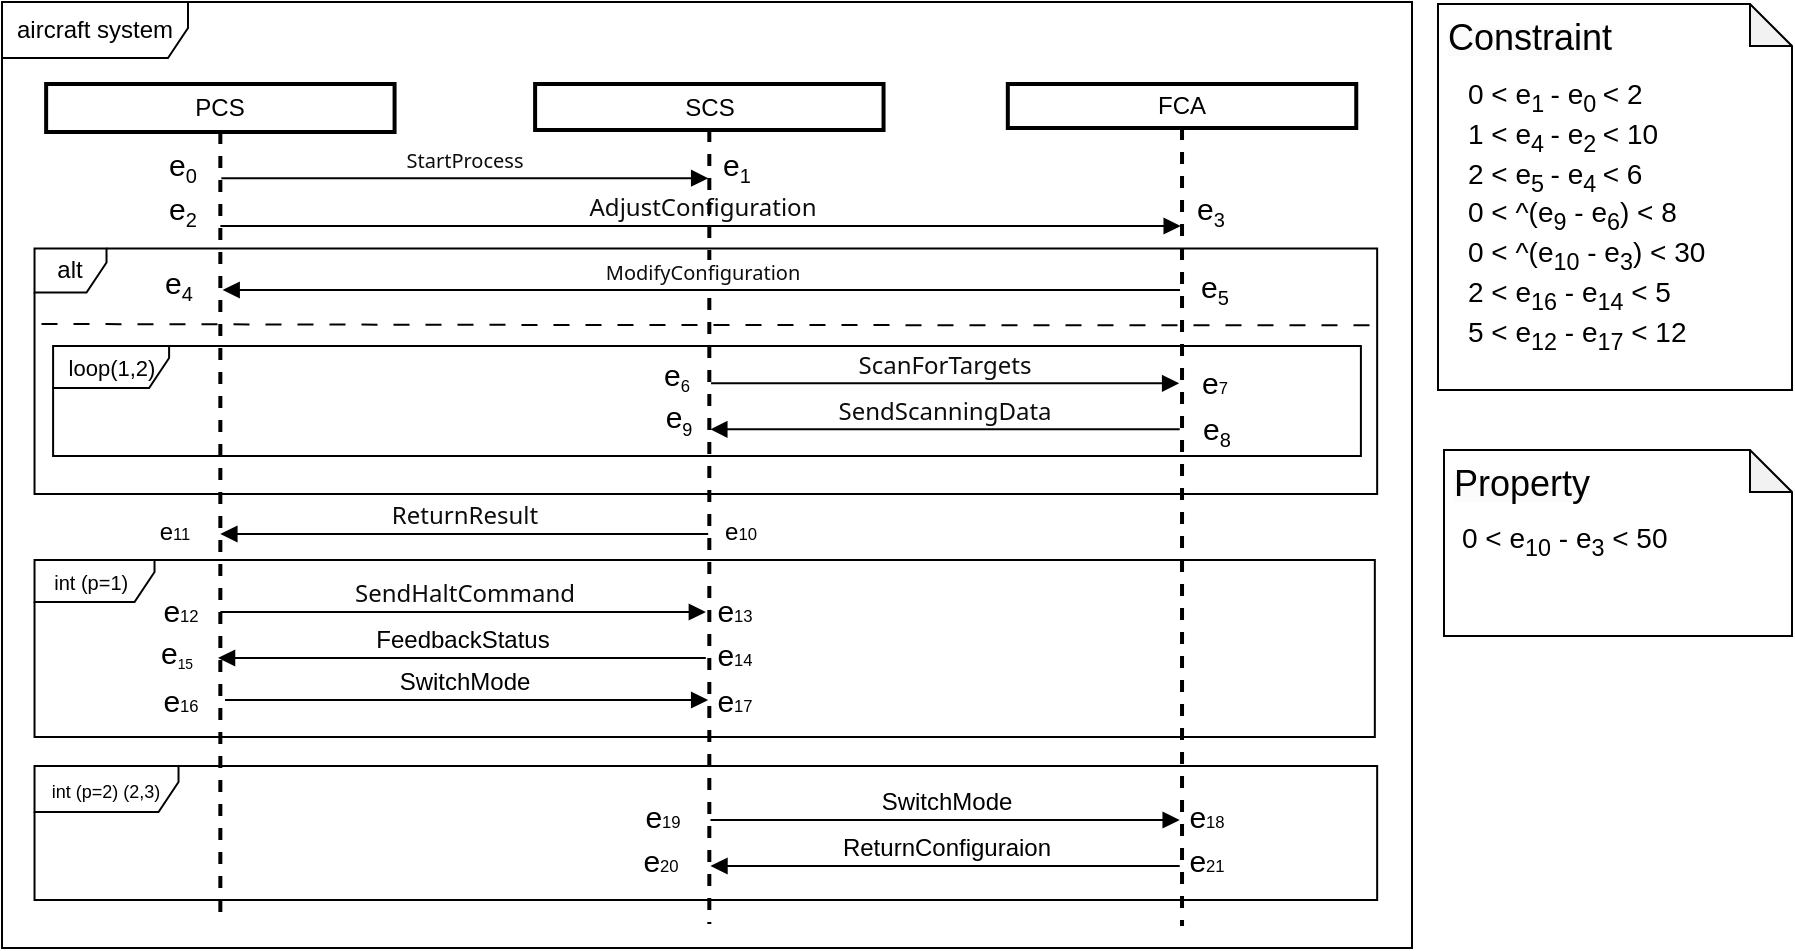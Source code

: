<mxfile version="24.2.2" type="github">
  <diagram name="第 1 页" id="c80qtbVcW2XtqcBtCqUT">
    <mxGraphModel dx="1048" dy="709" grid="0" gridSize="10" guides="1" tooltips="1" connect="1" arrows="1" fold="1" page="1" pageScale="1" pageWidth="1169" pageHeight="1654" background="none" math="0" shadow="0">
      <root>
        <mxCell id="0" />
        <mxCell id="1" parent="0" />
        <mxCell id="szJbZIXFLGDCfIFP24Zg-366" value="" style="group" vertex="1" connectable="0" parent="1">
          <mxGeometry x="743" y="78" width="177" height="193" as="geometry" />
        </mxCell>
        <mxCell id="szJbZIXFLGDCfIFP24Zg-367" value="" style="shape=note;whiteSpace=wrap;html=1;backgroundOutline=1;darkOpacity=0.05;size=21;" vertex="1" parent="szJbZIXFLGDCfIFP24Zg-366">
          <mxGeometry width="177" height="193" as="geometry" />
        </mxCell>
        <mxCell id="szJbZIXFLGDCfIFP24Zg-368" value="&lt;span style=&quot;color: rgb(0, 0, 0); font-family: Helvetica; font-style: normal; font-variant-ligatures: normal; font-variant-caps: normal; font-weight: 400; letter-spacing: normal; orphans: 2; text-align: left; text-indent: 0px; text-transform: none; widows: 2; word-spacing: 0px; -webkit-text-stroke-width: 0px; white-space: nowrap; background-color: rgb(251, 251, 251); text-decoration-thickness: initial; text-decoration-style: initial; text-decoration-color: initial; float: none; display: inline !important;&quot;&gt;&lt;font style=&quot;font-size: 18px;&quot;&gt;Constraint&lt;/font&gt;&lt;/span&gt;" style="text;whiteSpace=wrap;html=1;" vertex="1" parent="szJbZIXFLGDCfIFP24Zg-366">
          <mxGeometry x="3.001" y="0.003" width="78" height="46.47" as="geometry" />
        </mxCell>
        <mxCell id="szJbZIXFLGDCfIFP24Zg-369" value="&lt;font style=&quot;font-size: 14px;&quot;&gt;&lt;font style=&quot;font-size: 14px;&quot;&gt;0&lt;/font&gt;&lt;font style=&quot;font-size: 14px;&quot;&gt; &amp;lt; &lt;/font&gt;&lt;font style=&quot;font-size: 14px;&quot;&gt;e&lt;/font&gt;&lt;sub style=&quot;&quot;&gt;1&amp;nbsp;&lt;/sub&gt;&lt;font style=&quot;font-size: 14px;&quot;&gt;-&lt;/font&gt; &lt;font style=&quot;font-size: 14px;&quot;&gt;e&lt;/font&gt;&lt;sub style=&quot;&quot;&gt;0&amp;nbsp;&lt;/sub&gt;&amp;lt; &lt;font style=&quot;font-size: 14px;&quot;&gt;2&lt;br&gt;&lt;/font&gt;1 &amp;lt; &lt;font style=&quot;font-size: 14px;&quot;&gt;e&lt;/font&gt;&lt;sub style=&quot;&quot;&gt;4&amp;nbsp;&lt;/sub&gt;- &lt;font style=&quot;font-size: 14px;&quot;&gt;e&lt;/font&gt;&lt;sub style=&quot;&quot;&gt;2&amp;nbsp;&lt;/sub&gt;&amp;lt; &lt;font style=&quot;font-size: 14px;&quot;&gt;10&lt;/font&gt;&lt;br&gt;2 &amp;lt; e&lt;sub style=&quot;&quot;&gt;5&amp;nbsp;&lt;/sub&gt;- e&lt;sub style=&quot;&quot;&gt;4&amp;nbsp;&lt;/sub&gt;&amp;lt; 6&lt;br&gt;0 &amp;lt; ^(e&lt;sub style=&quot;&quot;&gt;9&lt;/sub&gt;&amp;nbsp;- e&lt;sub style=&quot;&quot;&gt;6&lt;/sub&gt;) &amp;lt; 8&lt;/font&gt;&lt;div style=&quot;font-size: 14px;&quot;&gt;&lt;font style=&quot;font-size: 14px;&quot;&gt;0 &amp;lt; ^(e&lt;sub&gt;10&lt;/sub&gt;&amp;nbsp;- e&lt;sub style=&quot;&quot;&gt;3&lt;/sub&gt;) &amp;lt; 30&lt;/font&gt;&lt;div style=&quot;&quot;&gt;&lt;font style=&quot;font-size: 14px;&quot;&gt;2 &amp;lt; e&lt;sub&gt;16&lt;/sub&gt;&amp;nbsp;- e&lt;sub style=&quot;&quot;&gt;14&lt;/sub&gt;&amp;nbsp;&amp;lt; 5&lt;/font&gt;&lt;div style=&quot;&quot;&gt;&lt;font style=&quot;font-size: 14px;&quot;&gt;5 &amp;lt; e&lt;sub style=&quot;&quot;&gt;12&lt;/sub&gt;&amp;nbsp;- e&lt;sub style=&quot;&quot;&gt;17&lt;/sub&gt;&amp;nbsp;&amp;lt; 12&lt;/font&gt;&lt;br&gt;&lt;/div&gt;&lt;/div&gt;&lt;/div&gt;" style="text;align=left;verticalAlign=top;rounded=0;horizontal=1;fontSize=10;html=1;" vertex="1" parent="szJbZIXFLGDCfIFP24Zg-366">
          <mxGeometry x="13" y="29.998" width="116" height="140.701" as="geometry" />
        </mxCell>
        <mxCell id="szJbZIXFLGDCfIFP24Zg-363" value="" style="shape=note;whiteSpace=wrap;html=1;backgroundOutline=1;darkOpacity=0.05;size=21;" vertex="1" parent="1">
          <mxGeometry x="746" y="301" width="174" height="93" as="geometry" />
        </mxCell>
        <mxCell id="szJbZIXFLGDCfIFP24Zg-364" value="&lt;span style=&quot;color: rgb(0, 0, 0); font-family: Helvetica; font-style: normal; font-variant-ligatures: normal; font-variant-caps: normal; font-weight: 400; letter-spacing: normal; orphans: 2; text-align: left; text-indent: 0px; text-transform: none; widows: 2; word-spacing: 0px; -webkit-text-stroke-width: 0px; white-space: nowrap; background-color: rgb(251, 251, 251); text-decoration-thickness: initial; text-decoration-style: initial; text-decoration-color: initial; float: none; display: inline !important;&quot;&gt;&lt;font style=&quot;font-size: 18px;&quot;&gt;Property&lt;/font&gt;&lt;/span&gt;" style="text;whiteSpace=wrap;html=1;" vertex="1" parent="1">
          <mxGeometry x="749" y="301" width="78" height="29" as="geometry" />
        </mxCell>
        <mxCell id="szJbZIXFLGDCfIFP24Zg-365" value="&lt;div style=&quot;font-size: 14px;&quot;&gt;&lt;div&gt;0 &amp;lt; e&lt;sub&gt;10&lt;/sub&gt;&lt;span style=&quot;&quot;&gt;&amp;nbsp;&lt;/span&gt;- e&lt;span style=&quot;&quot;&gt;&lt;sub style=&quot;&quot;&gt;3&lt;/sub&gt;&lt;/span&gt;&amp;nbsp;&amp;lt; 50&lt;div&gt;&lt;br&gt;&lt;/div&gt;&lt;/div&gt;&lt;/div&gt;" style="text;align=left;verticalAlign=top;rounded=0;horizontal=1;fontSize=10;html=1;" vertex="1" parent="1">
          <mxGeometry x="753" y="330.25" width="116" height="34.5" as="geometry" />
        </mxCell>
        <mxCell id="szJbZIXFLGDCfIFP24Zg-388" value="" style="group" vertex="1" connectable="0" parent="1">
          <mxGeometry x="25" y="77" width="705" height="473" as="geometry" />
        </mxCell>
        <mxCell id="szJbZIXFLGDCfIFP24Zg-320" value="aircraft system" style="shape=umlFrame;whiteSpace=wrap;html=1;pointerEvents=0;width=93;height=28;" vertex="1" parent="szJbZIXFLGDCfIFP24Zg-388">
          <mxGeometry width="705" height="473" as="geometry" />
        </mxCell>
        <mxCell id="szJbZIXFLGDCfIFP24Zg-321" value="PCS" style="shape=umlLifeline;perimeter=lifelinePerimeter;whiteSpace=wrap;html=1;container=1;dropTarget=0;collapsible=0;recursiveResize=0;outlineConnect=0;portConstraint=eastwest;newEdgeStyle={&quot;curved&quot;:0,&quot;rounded&quot;:0};size=24;strokeWidth=2;" vertex="1" parent="szJbZIXFLGDCfIFP24Zg-388">
          <mxGeometry x="22.068" y="41" width="174.217" height="420" as="geometry" />
        </mxCell>
        <mxCell id="szJbZIXFLGDCfIFP24Zg-322" value="FCA" style="shape=umlLifeline;perimeter=lifelinePerimeter;whiteSpace=wrap;html=1;container=1;dropTarget=0;collapsible=0;recursiveResize=0;outlineConnect=0;portConstraint=eastwest;newEdgeStyle={&quot;curved&quot;:0,&quot;rounded&quot;:0};size=22;strokeWidth=2;" vertex="1" parent="szJbZIXFLGDCfIFP24Zg-388">
          <mxGeometry x="502.908" y="41" width="174.217" height="421" as="geometry" />
        </mxCell>
        <mxCell id="szJbZIXFLGDCfIFP24Zg-323" value="&lt;span style=&quot;color: rgb(13, 13, 13); font-family: Söhne, ui-sans-serif, system-ui, -apple-system, &amp;quot;Segoe UI&amp;quot;, Roboto, Ubuntu, Cantarell, &amp;quot;Noto Sans&amp;quot;, sans-serif, &amp;quot;Helvetica Neue&amp;quot;, Arial, &amp;quot;Apple Color Emoji&amp;quot;, &amp;quot;Segoe UI Emoji&amp;quot;, &amp;quot;Segoe UI Symbol&amp;quot;, &amp;quot;Noto Color Emoji&amp;quot;; text-align: left; white-space: pre-wrap;&quot;&gt;&lt;font style=&quot;font-size: 12px;&quot;&gt;AdjustConfiguration&lt;/font&gt;&lt;/span&gt;" style="html=1;verticalAlign=bottom;endArrow=block;curved=0;rounded=0;" edge="1" parent="szJbZIXFLGDCfIFP24Zg-388">
          <mxGeometry x="0.001" width="80" relative="1" as="geometry">
            <mxPoint x="109.181" y="112" as="sourcePoint" />
            <mxPoint x="589.354" y="112" as="targetPoint" />
            <mxPoint as="offset" />
          </mxGeometry>
        </mxCell>
        <mxCell id="szJbZIXFLGDCfIFP24Zg-324" value="&lt;div style=&quot;text-align: left;&quot;&gt;&lt;font size=&quot;1&quot; face=&quot;Söhne, ui-sans-serif, system-ui, -apple-system, Segoe UI, Roboto, Ubuntu, Cantarell, Noto Sans, sans-serif, Helvetica Neue, Arial, Apple Color Emoji, Segoe UI Emoji, Segoe UI Symbol, Noto Color Emoji&quot; color=&quot;#0d0d0d&quot;&gt;&lt;span style=&quot;white-space: pre-wrap;&quot;&gt;StartProcess&lt;/span&gt;&lt;/font&gt;&lt;br&gt;&lt;/div&gt;" style="html=1;verticalAlign=bottom;endArrow=block;curved=0;rounded=0;" edge="1" parent="szJbZIXFLGDCfIFP24Zg-388" source="szJbZIXFLGDCfIFP24Zg-321">
          <mxGeometry width="80" relative="1" as="geometry">
            <mxPoint x="105.379" y="88.12" as="sourcePoint" />
            <mxPoint x="353.081" y="88.12" as="targetPoint" />
          </mxGeometry>
        </mxCell>
        <mxCell id="szJbZIXFLGDCfIFP24Zg-325" value="&lt;span style=&quot;color: rgb(13, 13, 13); font-family: Söhne, ui-sans-serif, system-ui, -apple-system, &amp;quot;Segoe UI&amp;quot;, Roboto, Ubuntu, Cantarell, &amp;quot;Noto Sans&amp;quot;, sans-serif, &amp;quot;Helvetica Neue&amp;quot;, Arial, &amp;quot;Apple Color Emoji&amp;quot;, &amp;quot;Segoe UI Emoji&amp;quot;, &amp;quot;Segoe UI Symbol&amp;quot;, &amp;quot;Noto Color Emoji&amp;quot;; text-align: left; white-space: pre-wrap;&quot;&gt;&lt;font style=&quot;font-size: 12px;&quot;&gt;ScanForTargets&lt;/font&gt;&lt;/span&gt;" style="html=1;verticalAlign=bottom;endArrow=block;curved=0;rounded=0;" edge="1" parent="szJbZIXFLGDCfIFP24Zg-388">
          <mxGeometry x="-0.004" width="80" relative="1" as="geometry">
            <mxPoint x="354.533" y="190.67" as="sourcePoint" />
            <mxPoint x="588.565" y="190.67" as="targetPoint" />
            <mxPoint as="offset" />
          </mxGeometry>
        </mxCell>
        <mxCell id="szJbZIXFLGDCfIFP24Zg-326" value="&lt;span style=&quot;color: rgb(13, 13, 13); font-family: Söhne, ui-sans-serif, system-ui, -apple-system, &amp;quot;Segoe UI&amp;quot;, Roboto, Ubuntu, Cantarell, &amp;quot;Noto Sans&amp;quot;, sans-serif, &amp;quot;Helvetica Neue&amp;quot;, Arial, &amp;quot;Apple Color Emoji&amp;quot;, &amp;quot;Segoe UI Emoji&amp;quot;, &amp;quot;Segoe UI Symbol&amp;quot;, &amp;quot;Noto Color Emoji&amp;quot;; text-align: left; white-space: pre-wrap;&quot;&gt;&lt;font style=&quot;font-size: 12px;&quot;&gt;ReturnResult&lt;/font&gt;&lt;/span&gt;" style="html=1;verticalAlign=bottom;endArrow=block;curved=0;rounded=0;" edge="1" parent="szJbZIXFLGDCfIFP24Zg-388">
          <mxGeometry x="0.004" width="80" relative="1" as="geometry">
            <mxPoint x="353.081" y="266" as="sourcePoint" />
            <mxPoint x="109.176" y="266" as="targetPoint" />
            <mxPoint as="offset" />
          </mxGeometry>
        </mxCell>
        <mxCell id="szJbZIXFLGDCfIFP24Zg-327" value="&lt;font style=&quot;font-size: 10px;&quot;&gt;int (p=1)&amp;nbsp;&lt;/font&gt;" style="shape=umlFrame;whiteSpace=wrap;html=1;pointerEvents=0;width=60;height=21;" vertex="1" parent="szJbZIXFLGDCfIFP24Zg-388">
          <mxGeometry x="16.26" y="279" width="670.157" height="88.5" as="geometry" />
        </mxCell>
        <mxCell id="szJbZIXFLGDCfIFP24Zg-328" value="&lt;font style=&quot;font-size: 12px;&quot;&gt;FeedbackStatus&lt;/font&gt;" style="html=1;verticalAlign=bottom;endArrow=block;curved=0;rounded=0;exitX=0.059;exitY=0.567;exitDx=0;exitDy=0;exitPerimeter=0;" edge="1" parent="szJbZIXFLGDCfIFP24Zg-388">
          <mxGeometry x="0.0" width="80" relative="1" as="geometry">
            <mxPoint x="351.926" y="327.992" as="sourcePoint" />
            <mxPoint x="108.015" y="328" as="targetPoint" />
            <mxPoint as="offset" />
          </mxGeometry>
        </mxCell>
        <mxCell id="szJbZIXFLGDCfIFP24Zg-329" value="&lt;font style=&quot;font-size: 12px;&quot;&gt;SwitchMode&lt;/font&gt;" style="html=1;verticalAlign=bottom;endArrow=block;curved=0;rounded=0;" edge="1" parent="szJbZIXFLGDCfIFP24Zg-388">
          <mxGeometry x="-0.006" width="80" relative="1" as="geometry">
            <mxPoint x="111.499" y="349" as="sourcePoint" />
            <mxPoint x="353.081" y="349" as="targetPoint" />
            <mxPoint as="offset" />
          </mxGeometry>
        </mxCell>
        <mxCell id="szJbZIXFLGDCfIFP24Zg-330" value="SCS" style="shape=umlLifeline;perimeter=lifelinePerimeter;whiteSpace=wrap;html=1;container=1;dropTarget=0;collapsible=0;recursiveResize=0;outlineConnect=0;portConstraint=eastwest;newEdgeStyle={&quot;curved&quot;:0,&quot;rounded&quot;:0};size=23;strokeWidth=2;" vertex="1" parent="szJbZIXFLGDCfIFP24Zg-388">
          <mxGeometry x="266.553" y="41" width="174.217" height="420" as="geometry" />
        </mxCell>
        <mxCell id="szJbZIXFLGDCfIFP24Zg-331" value="&lt;span style=&quot;text-align: left;&quot;&gt;&lt;font style=&quot;&quot;&gt;&lt;font size=&quot;1&quot; face=&quot;Söhne, ui-sans-serif, system-ui, -apple-system, Segoe UI, Roboto, Ubuntu, Cantarell, Noto Sans, sans-serif, Helvetica Neue, Arial, Apple Color Emoji, Segoe UI Emoji, Segoe UI Symbol, Noto Color Emoji&quot; color=&quot;#0d0d0d&quot;&gt;&lt;span style=&quot;white-space: pre-wrap;&quot;&gt;ModifyConfiguration&lt;/span&gt;&lt;/font&gt;&lt;/font&gt;&lt;/span&gt;" style="html=1;verticalAlign=bottom;endArrow=none;curved=0;rounded=0;startArrow=block;startFill=1;endFill=0;" edge="1" parent="szJbZIXFLGDCfIFP24Zg-388" target="szJbZIXFLGDCfIFP24Zg-322">
          <mxGeometry width="80" relative="1" as="geometry">
            <mxPoint x="110.338" y="144" as="sourcePoint" />
            <mxPoint x="450.643" y="144" as="targetPoint" />
          </mxGeometry>
        </mxCell>
        <mxCell id="szJbZIXFLGDCfIFP24Zg-332" value="alt" style="shape=umlFrame;whiteSpace=wrap;html=1;pointerEvents=0;width=36;height=22;" vertex="1" parent="szJbZIXFLGDCfIFP24Zg-388">
          <mxGeometry x="16.26" y="123.25" width="671.318" height="122.75" as="geometry" />
        </mxCell>
        <mxCell id="szJbZIXFLGDCfIFP24Zg-333" value="&lt;span style=&quot;color: rgb(13, 13, 13); font-family: Söhne, ui-sans-serif, system-ui, -apple-system, &amp;quot;Segoe UI&amp;quot;, Roboto, Ubuntu, Cantarell, &amp;quot;Noto Sans&amp;quot;, sans-serif, &amp;quot;Helvetica Neue&amp;quot;, Arial, &amp;quot;Apple Color Emoji&amp;quot;, &amp;quot;Segoe UI Emoji&amp;quot;, &amp;quot;Segoe UI Symbol&amp;quot;, &amp;quot;Noto Color Emoji&amp;quot;; text-align: left; white-space: pre-wrap;&quot;&gt;&lt;font style=&quot;font-size: 12px;&quot;&gt;SendScanningData&lt;/font&gt;&lt;/span&gt;" style="html=1;verticalAlign=bottom;endArrow=block;curved=0;rounded=0;" edge="1" parent="szJbZIXFLGDCfIFP24Zg-388" target="szJbZIXFLGDCfIFP24Zg-330">
          <mxGeometry width="80" relative="1" as="geometry">
            <mxPoint x="588.855" y="213.67" as="sourcePoint" />
            <mxPoint x="417.228" y="213.67" as="targetPoint" />
          </mxGeometry>
        </mxCell>
        <mxCell id="szJbZIXFLGDCfIFP24Zg-334" value="" style="endArrow=none;dashed=1;html=1;rounded=0;exitX=-0.003;exitY=0.275;exitDx=0;exitDy=0;exitPerimeter=0;entryX=1.001;entryY=0.313;entryDx=0;entryDy=0;entryPerimeter=0;dashPattern=8 8;strokeWidth=1;" edge="1" parent="szJbZIXFLGDCfIFP24Zg-388" target="szJbZIXFLGDCfIFP24Zg-332">
          <mxGeometry width="50" height="50" relative="1" as="geometry">
            <mxPoint x="19.745" y="160.995" as="sourcePoint" />
            <mxPoint x="511.038" y="161" as="targetPoint" />
            <Array as="points">
              <mxPoint x="279.909" y="161.49" />
            </Array>
          </mxGeometry>
        </mxCell>
        <mxCell id="szJbZIXFLGDCfIFP24Zg-335" value="&lt;font style=&quot;font-size: 11px;&quot;&gt;loop(1,2)&lt;/font&gt;" style="shape=umlFrame;whiteSpace=wrap;html=1;pointerEvents=0;width=58;height=21;" vertex="1" parent="szJbZIXFLGDCfIFP24Zg-388">
          <mxGeometry x="25.552" y="172" width="653.896" height="55" as="geometry" />
        </mxCell>
        <mxCell id="szJbZIXFLGDCfIFP24Zg-336" value="&lt;font style=&quot;font-size: 9px;&quot;&gt;int (p=2)&amp;nbsp;(2,3)&lt;/font&gt;" style="shape=umlFrame;whiteSpace=wrap;html=1;pointerEvents=0;width=72;height=23;" vertex="1" parent="szJbZIXFLGDCfIFP24Zg-388">
          <mxGeometry x="16.26" y="382" width="671.318" height="67" as="geometry" />
        </mxCell>
        <mxCell id="szJbZIXFLGDCfIFP24Zg-337" value="&lt;font style=&quot;font-size: 12px;&quot;&gt;SwitchMode&lt;/font&gt;" style="html=1;verticalAlign=bottom;endArrow=block;curved=0;rounded=0;" edge="1" parent="szJbZIXFLGDCfIFP24Zg-388">
          <mxGeometry x="0.003" width="80" relative="1" as="geometry">
            <mxPoint x="354.242" y="409" as="sourcePoint" />
            <mxPoint x="588.855" y="409" as="targetPoint" />
            <mxPoint as="offset" />
          </mxGeometry>
        </mxCell>
        <mxCell id="szJbZIXFLGDCfIFP24Zg-338" value="&lt;font style=&quot;font-size: 12px;&quot;&gt;ReturnConfiguraion&lt;/font&gt;" style="html=1;verticalAlign=bottom;endArrow=block;curved=0;rounded=0;" edge="1" parent="szJbZIXFLGDCfIFP24Zg-388">
          <mxGeometry x="-0.004" width="80" relative="1" as="geometry">
            <mxPoint x="588.855" y="432" as="sourcePoint" />
            <mxPoint x="354.242" y="432" as="targetPoint" />
            <mxPoint as="offset" />
          </mxGeometry>
        </mxCell>
        <mxCell id="szJbZIXFLGDCfIFP24Zg-339" value="&lt;font style=&quot;font-size: 15px;&quot;&gt;e&lt;/font&gt;&lt;sub&gt;0&lt;/sub&gt;" style="text;html=1;align=center;verticalAlign=middle;resizable=0;points=[];autosize=1;strokeColor=none;fillColor=none;" vertex="1" parent="szJbZIXFLGDCfIFP24Zg-388">
          <mxGeometry x="74.333" y="67" width="32" height="32" as="geometry" />
        </mxCell>
        <mxCell id="szJbZIXFLGDCfIFP24Zg-340" value="&lt;font style=&quot;font-size: 15px;&quot;&gt;e&lt;/font&gt;&lt;sub&gt;1&lt;/sub&gt;" style="text;html=1;align=center;verticalAlign=middle;resizable=0;points=[];autosize=1;strokeColor=none;fillColor=none;" vertex="1" parent="szJbZIXFLGDCfIFP24Zg-388">
          <mxGeometry x="350.758" y="67" width="32" height="32" as="geometry" />
        </mxCell>
        <mxCell id="szJbZIXFLGDCfIFP24Zg-341" value="&lt;font style=&quot;font-size: 15px;&quot;&gt;e&lt;/font&gt;&lt;sub&gt;2&lt;/sub&gt;" style="text;html=1;align=center;verticalAlign=middle;resizable=0;points=[];autosize=1;strokeColor=none;fillColor=none;" vertex="1" parent="szJbZIXFLGDCfIFP24Zg-388">
          <mxGeometry x="74.333" y="89" width="32" height="32" as="geometry" />
        </mxCell>
        <mxCell id="szJbZIXFLGDCfIFP24Zg-342" value="&lt;font style=&quot;font-size: 15px;&quot;&gt;e&lt;/font&gt;&lt;sub&gt;3&lt;/sub&gt;" style="text;html=1;align=center;verticalAlign=middle;resizable=0;points=[];autosize=1;strokeColor=none;fillColor=none;" vertex="1" parent="szJbZIXFLGDCfIFP24Zg-388">
          <mxGeometry x="587.694" y="89" width="32" height="32" as="geometry" />
        </mxCell>
        <mxCell id="szJbZIXFLGDCfIFP24Zg-343" value="&lt;font style=&quot;font-size: 15px;&quot;&gt;e&lt;/font&gt;&lt;sub&gt;4&lt;/sub&gt;" style="text;html=1;align=center;verticalAlign=middle;resizable=0;points=[];autosize=1;strokeColor=none;fillColor=none;" vertex="1" parent="szJbZIXFLGDCfIFP24Zg-388">
          <mxGeometry x="72.01" y="126" width="32" height="32" as="geometry" />
        </mxCell>
        <mxCell id="szJbZIXFLGDCfIFP24Zg-344" value="&lt;font style=&quot;font-size: 15px;&quot;&gt;e&lt;/font&gt;&lt;sub&gt;5&lt;/sub&gt;" style="text;html=1;align=center;verticalAlign=middle;resizable=0;points=[];autosize=1;strokeColor=none;fillColor=none;" vertex="1" parent="szJbZIXFLGDCfIFP24Zg-388">
          <mxGeometry x="590.016" y="128" width="32" height="32" as="geometry" />
        </mxCell>
        <mxCell id="szJbZIXFLGDCfIFP24Zg-345" value="&lt;font style=&quot;font-size: 15px;&quot;&gt;e&lt;/font&gt;&lt;span style=&quot;font-size: 10px;&quot;&gt;&lt;sub&gt;6&lt;/sub&gt;&lt;/span&gt;" style="text;html=1;align=center;verticalAlign=middle;resizable=0;points=[];autosize=1;strokeColor=none;fillColor=none;" vertex="1" parent="szJbZIXFLGDCfIFP24Zg-388">
          <mxGeometry x="321.722" y="171" width="31" height="31" as="geometry" />
        </mxCell>
        <mxCell id="szJbZIXFLGDCfIFP24Zg-346" value="&lt;font style=&quot;font-size: 15px;&quot;&gt;e&lt;/font&gt;&lt;span style=&quot;font-size: 8.333px;&quot;&gt;7&lt;/span&gt;" style="text;html=1;align=center;verticalAlign=middle;resizable=0;points=[];autosize=1;strokeColor=none;fillColor=none;" vertex="1" parent="szJbZIXFLGDCfIFP24Zg-388">
          <mxGeometry x="590.597" y="175" width="31" height="30" as="geometry" />
        </mxCell>
        <mxCell id="szJbZIXFLGDCfIFP24Zg-347" value="&lt;font style=&quot;&quot;&gt;&lt;span style=&quot;font-size: 15px;&quot;&gt;e&lt;/span&gt;&lt;sub style=&quot;&quot;&gt;&lt;font style=&quot;font-size: 10px;&quot;&gt;8&lt;/font&gt;&lt;/sub&gt;&lt;/font&gt;" style="text;html=1;align=center;verticalAlign=middle;resizable=0;points=[];autosize=1;strokeColor=none;fillColor=none;" vertex="1" parent="szJbZIXFLGDCfIFP24Zg-388">
          <mxGeometry x="590.597" y="199" width="32" height="32" as="geometry" />
        </mxCell>
        <mxCell id="szJbZIXFLGDCfIFP24Zg-348" value="&lt;font style=&quot;font-size: 15px;&quot;&gt;e&lt;/font&gt;&lt;sub style=&quot;&quot;&gt;&lt;font style=&quot;font-size: 9px;&quot;&gt;9&lt;/font&gt;&lt;/sub&gt;" style="text;html=1;align=center;verticalAlign=middle;resizable=0;points=[];autosize=1;strokeColor=none;fillColor=none;" vertex="1" parent="szJbZIXFLGDCfIFP24Zg-388">
          <mxGeometry x="322.883" y="193" width="31" height="32" as="geometry" />
        </mxCell>
        <mxCell id="szJbZIXFLGDCfIFP24Zg-349" value="e&lt;span style=&quot;font-size: 8.333px;&quot;&gt;10&lt;/span&gt;" style="text;html=1;align=center;verticalAlign=middle;resizable=0;points=[];autosize=1;strokeColor=none;fillColor=none;" vertex="1" parent="szJbZIXFLGDCfIFP24Zg-388">
          <mxGeometry x="351.919" y="252" width="34" height="26" as="geometry" />
        </mxCell>
        <mxCell id="szJbZIXFLGDCfIFP24Zg-350" value="e&lt;span style=&quot;font-size: 8.333px;&quot;&gt;11&lt;/span&gt;" style="text;html=1;align=center;verticalAlign=middle;resizable=0;points=[];autosize=1;strokeColor=none;fillColor=none;" vertex="1" parent="szJbZIXFLGDCfIFP24Zg-388">
          <mxGeometry x="69.687" y="252" width="33" height="26" as="geometry" />
        </mxCell>
        <mxCell id="szJbZIXFLGDCfIFP24Zg-351" value="&lt;font style=&quot;font-size: 15px;&quot;&gt;e&lt;/font&gt;&lt;span style=&quot;font-size: 8.333px;&quot;&gt;12&lt;/span&gt;" style="text;html=1;align=center;verticalAlign=middle;resizable=0;points=[];autosize=1;strokeColor=none;fillColor=none;" vertex="1" parent="szJbZIXFLGDCfIFP24Zg-388">
          <mxGeometry x="70.848" y="289.25" width="36" height="30" as="geometry" />
        </mxCell>
        <mxCell id="szJbZIXFLGDCfIFP24Zg-352" value="&lt;font style=&quot;font-size: 15px;&quot;&gt;e&lt;/font&gt;&lt;span style=&quot;font-size: 8.333px;&quot;&gt;13&lt;/span&gt;" style="text;html=1;align=center;verticalAlign=middle;resizable=0;points=[];autosize=1;strokeColor=none;fillColor=none;" vertex="1" parent="szJbZIXFLGDCfIFP24Zg-388">
          <mxGeometry x="348.435" y="289.25" width="36" height="30" as="geometry" />
        </mxCell>
        <mxCell id="szJbZIXFLGDCfIFP24Zg-353" value="&lt;font style=&quot;font-size: 15px;&quot;&gt;e&lt;/font&gt;&lt;span style=&quot;font-size: 8.333px;&quot;&gt;14&lt;/span&gt;" style="text;html=1;align=center;verticalAlign=middle;resizable=0;points=[];autosize=1;strokeColor=none;fillColor=none;" vertex="1" parent="szJbZIXFLGDCfIFP24Zg-388">
          <mxGeometry x="348.435" y="310.5" width="36" height="30" as="geometry" />
        </mxCell>
        <mxCell id="szJbZIXFLGDCfIFP24Zg-354" value="&lt;font style=&quot;font-size: 15px;&quot;&gt;e&lt;/font&gt;&lt;font style=&quot;font-size: 8.333px;&quot;&gt;&lt;sub&gt;15&lt;/sub&gt;&lt;/font&gt;" style="text;html=1;align=center;verticalAlign=middle;resizable=0;points=[];autosize=1;strokeColor=none;fillColor=none;" vertex="1" parent="szJbZIXFLGDCfIFP24Zg-388">
          <mxGeometry x="70.268" y="310.5" width="34" height="30" as="geometry" />
        </mxCell>
        <mxCell id="szJbZIXFLGDCfIFP24Zg-355" value="&lt;font style=&quot;font-size: 15px;&quot;&gt;e&lt;/font&gt;&lt;span style=&quot;font-size: 8.333px;&quot;&gt;16&lt;/span&gt;" style="text;html=1;align=center;verticalAlign=middle;resizable=0;points=[];autosize=1;strokeColor=none;fillColor=none;" vertex="1" parent="szJbZIXFLGDCfIFP24Zg-388">
          <mxGeometry x="70.848" y="334" width="36" height="30" as="geometry" />
        </mxCell>
        <mxCell id="szJbZIXFLGDCfIFP24Zg-356" value="&lt;font style=&quot;font-size: 15px;&quot;&gt;e&lt;/font&gt;&lt;span style=&quot;font-size: 8.333px;&quot;&gt;19&lt;/span&gt;" style="text;html=1;align=center;verticalAlign=middle;resizable=0;points=[];autosize=1;strokeColor=none;fillColor=none;" vertex="1" parent="szJbZIXFLGDCfIFP24Zg-388">
          <mxGeometry x="312.43" y="392" width="36" height="30" as="geometry" />
        </mxCell>
        <mxCell id="szJbZIXFLGDCfIFP24Zg-357" value="&lt;font style=&quot;font-size: 15px;&quot;&gt;e&lt;/font&gt;&lt;span style=&quot;font-size: 8.333px;&quot;&gt;17&lt;/span&gt;" style="text;html=1;align=center;verticalAlign=middle;resizable=0;points=[];autosize=1;strokeColor=none;fillColor=none;" vertex="1" parent="szJbZIXFLGDCfIFP24Zg-388">
          <mxGeometry x="348.435" y="334" width="36" height="30" as="geometry" />
        </mxCell>
        <mxCell id="szJbZIXFLGDCfIFP24Zg-358" value="&lt;font style=&quot;font-size: 15px;&quot;&gt;e&lt;/font&gt;&lt;span style=&quot;font-size: 8.333px;&quot;&gt;18&lt;/span&gt;" style="text;html=1;align=center;verticalAlign=middle;resizable=0;points=[];autosize=1;strokeColor=none;fillColor=none;" vertex="1" parent="szJbZIXFLGDCfIFP24Zg-388">
          <mxGeometry x="584.209" y="392" width="36" height="30" as="geometry" />
        </mxCell>
        <mxCell id="szJbZIXFLGDCfIFP24Zg-359" value="&lt;span style=&quot;color: rgb(13, 13, 13); font-family: Söhne, ui-sans-serif, system-ui, -apple-system, &amp;quot;Segoe UI&amp;quot;, Roboto, Ubuntu, Cantarell, &amp;quot;Noto Sans&amp;quot;, sans-serif, &amp;quot;Helvetica Neue&amp;quot;, Arial, &amp;quot;Apple Color Emoji&amp;quot;, &amp;quot;Segoe UI Emoji&amp;quot;, &amp;quot;Segoe UI Symbol&amp;quot;, &amp;quot;Noto Color Emoji&amp;quot;; text-align: left; white-space: pre-wrap;&quot;&gt;&lt;font style=&quot;font-size: 12px;&quot;&gt;SendHaltCommand&lt;/font&gt;&lt;/span&gt;" style="html=1;verticalAlign=bottom;endArrow=block;curved=0;rounded=0;entryX=0.059;entryY=0.577;entryDx=0;entryDy=0;entryPerimeter=0;" edge="1" parent="szJbZIXFLGDCfIFP24Zg-388">
          <mxGeometry x="-0.001" width="80" relative="1" as="geometry">
            <mxPoint x="109.176" y="305" as="sourcePoint" />
            <mxPoint x="351.926" y="305.002" as="targetPoint" />
            <mxPoint as="offset" />
          </mxGeometry>
        </mxCell>
        <mxCell id="szJbZIXFLGDCfIFP24Zg-360" value="&lt;font style=&quot;font-size: 15px;&quot;&gt;e&lt;/font&gt;&lt;span style=&quot;font-size: 8.333px;&quot;&gt;21&lt;/span&gt;" style="text;html=1;align=center;verticalAlign=middle;resizable=0;points=[];autosize=1;strokeColor=none;fillColor=none;" vertex="1" parent="szJbZIXFLGDCfIFP24Zg-388">
          <mxGeometry x="584.209" y="414" width="36" height="30" as="geometry" />
        </mxCell>
        <mxCell id="szJbZIXFLGDCfIFP24Zg-361" value="&lt;font style=&quot;font-size: 15px;&quot;&gt;e&lt;/font&gt;&lt;span style=&quot;font-size: 8.333px;&quot;&gt;20&lt;/span&gt;" style="text;html=1;align=center;verticalAlign=middle;resizable=0;points=[];autosize=1;strokeColor=none;fillColor=none;" vertex="1" parent="szJbZIXFLGDCfIFP24Zg-388">
          <mxGeometry x="311.269" y="414" width="36" height="30" as="geometry" />
        </mxCell>
      </root>
    </mxGraphModel>
  </diagram>
</mxfile>
